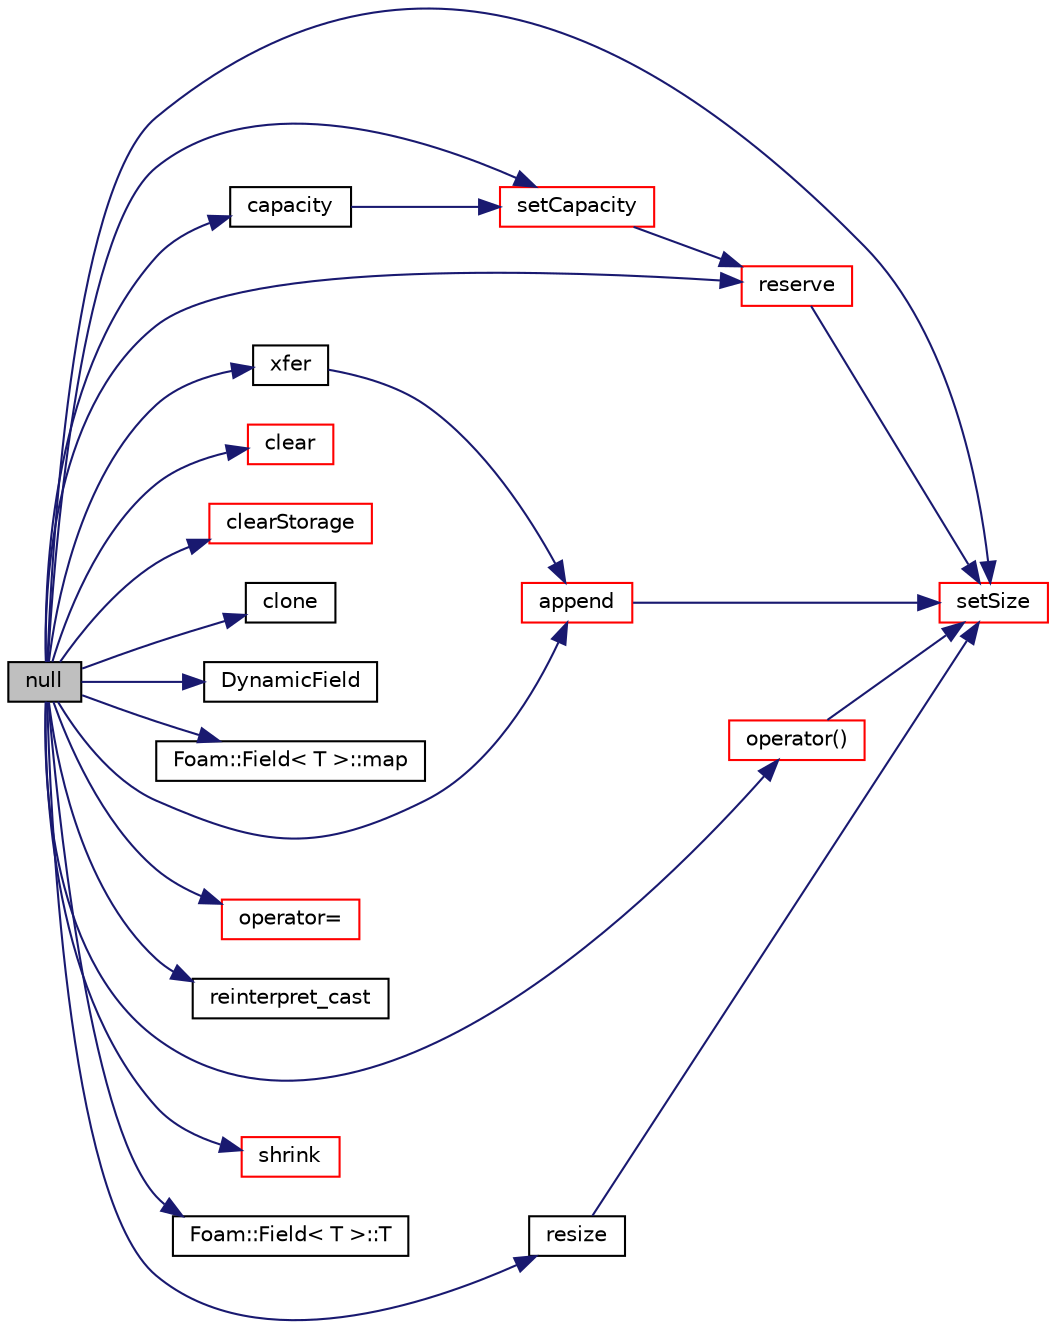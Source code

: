 digraph "null"
{
  bgcolor="transparent";
  edge [fontname="Helvetica",fontsize="10",labelfontname="Helvetica",labelfontsize="10"];
  node [fontname="Helvetica",fontsize="10",shape=record];
  rankdir="LR";
  Node1 [label="null",height=0.2,width=0.4,color="black", fillcolor="grey75", style="filled", fontcolor="black"];
  Node1 -> Node2 [color="midnightblue",fontsize="10",style="solid",fontname="Helvetica"];
  Node2 [label="append",height=0.2,width=0.4,color="red",URL="$a00598.html#a13502d5ef5b1f4dd51744972bd50c759",tooltip="Append an element at the end of the list. "];
  Node2 -> Node3 [color="midnightblue",fontsize="10",style="solid",fontname="Helvetica"];
  Node3 [label="setSize",height=0.2,width=0.4,color="red",URL="$a00598.html#aedb985ffeaf1bdbfeccc2a8730405703",tooltip="Alter the addressed list size. "];
  Node1 -> Node4 [color="midnightblue",fontsize="10",style="solid",fontname="Helvetica"];
  Node4 [label="capacity",height=0.2,width=0.4,color="black",URL="$a00598.html#ae1423bc22aed311d9d6a1f64edd40428",tooltip="Size of the underlying storage. "];
  Node4 -> Node5 [color="midnightblue",fontsize="10",style="solid",fontname="Helvetica"];
  Node5 [label="setCapacity",height=0.2,width=0.4,color="red",URL="$a00598.html#a3769bf93f15609625d62b693c566bcd1",tooltip="Alter the size of the underlying storage. "];
  Node5 -> Node6 [color="midnightblue",fontsize="10",style="solid",fontname="Helvetica"];
  Node6 [label="reserve",height=0.2,width=0.4,color="red",URL="$a00598.html#a7294bcb6d8983466db362b4acf6e72ec",tooltip="Reserve allocation space for at least this size. "];
  Node6 -> Node3 [color="midnightblue",fontsize="10",style="solid",fontname="Helvetica"];
  Node1 -> Node7 [color="midnightblue",fontsize="10",style="solid",fontname="Helvetica"];
  Node7 [label="clear",height=0.2,width=0.4,color="red",URL="$a00598.html#ac8bb3912a3ce86b15842e79d0b421204",tooltip="Clear the addressed list, i.e. set the size to zero. "];
  Node1 -> Node8 [color="midnightblue",fontsize="10",style="solid",fontname="Helvetica"];
  Node8 [label="clearStorage",height=0.2,width=0.4,color="red",URL="$a00598.html#a77e7fd5aa3adf14be9cbcd6e670f7843",tooltip="Clear the list and delete storage. "];
  Node1 -> Node9 [color="midnightblue",fontsize="10",style="solid",fontname="Helvetica"];
  Node9 [label="clone",height=0.2,width=0.4,color="black",URL="$a00598.html#aa06bd68f236f75f96702d813d953903c",tooltip="Clone. "];
  Node1 -> Node10 [color="midnightblue",fontsize="10",style="solid",fontname="Helvetica"];
  Node10 [label="DynamicField",height=0.2,width=0.4,color="black",URL="$a00598.html#a6446aebcd610b4516275cc624d88ed91",tooltip="Construct null. "];
  Node1 -> Node11 [color="midnightblue",fontsize="10",style="solid",fontname="Helvetica"];
  Node11 [label="Foam::Field\< T \>::map",height=0.2,width=0.4,color="black",URL="$a00756.html#ac1b4ee90a2ebd5b242779445f365b986",tooltip="1 to 1 map from the given field "];
  Node1 -> Node12 [color="midnightblue",fontsize="10",style="solid",fontname="Helvetica"];
  Node12 [label="operator()",height=0.2,width=0.4,color="red",URL="$a00598.html#abc568a2446cac8e868a0e2f42b561d08",tooltip="Return non-const access to an element, resizing list if. "];
  Node12 -> Node3 [color="midnightblue",fontsize="10",style="solid",fontname="Helvetica"];
  Node1 -> Node13 [color="midnightblue",fontsize="10",style="solid",fontname="Helvetica"];
  Node13 [label="operator=",height=0.2,width=0.4,color="red",URL="$a00598.html#a7063d7d45379d3c474db62b47df45eea",tooltip="Assignment of all addressed entries to the given value. "];
  Node1 -> Node14 [color="midnightblue",fontsize="10",style="solid",fontname="Helvetica"];
  Node14 [label="reinterpret_cast",height=0.2,width=0.4,color="black",URL="$a07273.html#ac48436ab6b75e0a435a73b5355c47690"];
  Node1 -> Node6 [color="midnightblue",fontsize="10",style="solid",fontname="Helvetica"];
  Node1 -> Node15 [color="midnightblue",fontsize="10",style="solid",fontname="Helvetica"];
  Node15 [label="resize",height=0.2,width=0.4,color="black",URL="$a00598.html#a4eb7a78f8b52136a8668d0e785dace04",tooltip="Alter the addressed list size. "];
  Node15 -> Node3 [color="midnightblue",fontsize="10",style="solid",fontname="Helvetica"];
  Node1 -> Node5 [color="midnightblue",fontsize="10",style="solid",fontname="Helvetica"];
  Node1 -> Node3 [color="midnightblue",fontsize="10",style="solid",fontname="Helvetica"];
  Node1 -> Node16 [color="midnightblue",fontsize="10",style="solid",fontname="Helvetica"];
  Node16 [label="shrink",height=0.2,width=0.4,color="red",URL="$a00598.html#a64562487c140cb2919726a0c12a27230",tooltip="Shrink the allocated space to the number of elements used. "];
  Node1 -> Node17 [color="midnightblue",fontsize="10",style="solid",fontname="Helvetica"];
  Node17 [label="Foam::Field\< T \>::T",height=0.2,width=0.4,color="black",URL="$a00756.html#ad05e428d05afcd2102ca7054c4cfb770",tooltip="Return the field transpose (only defined for second rank tensors) "];
  Node1 -> Node18 [color="midnightblue",fontsize="10",style="solid",fontname="Helvetica"];
  Node18 [label="xfer",height=0.2,width=0.4,color="black",URL="$a00598.html#a48f43ee271fb2edb0fb241b72af0e59c",tooltip="Transfer contents to the Xfer container as a plain List. "];
  Node18 -> Node2 [color="midnightblue",fontsize="10",style="solid",fontname="Helvetica"];
}
